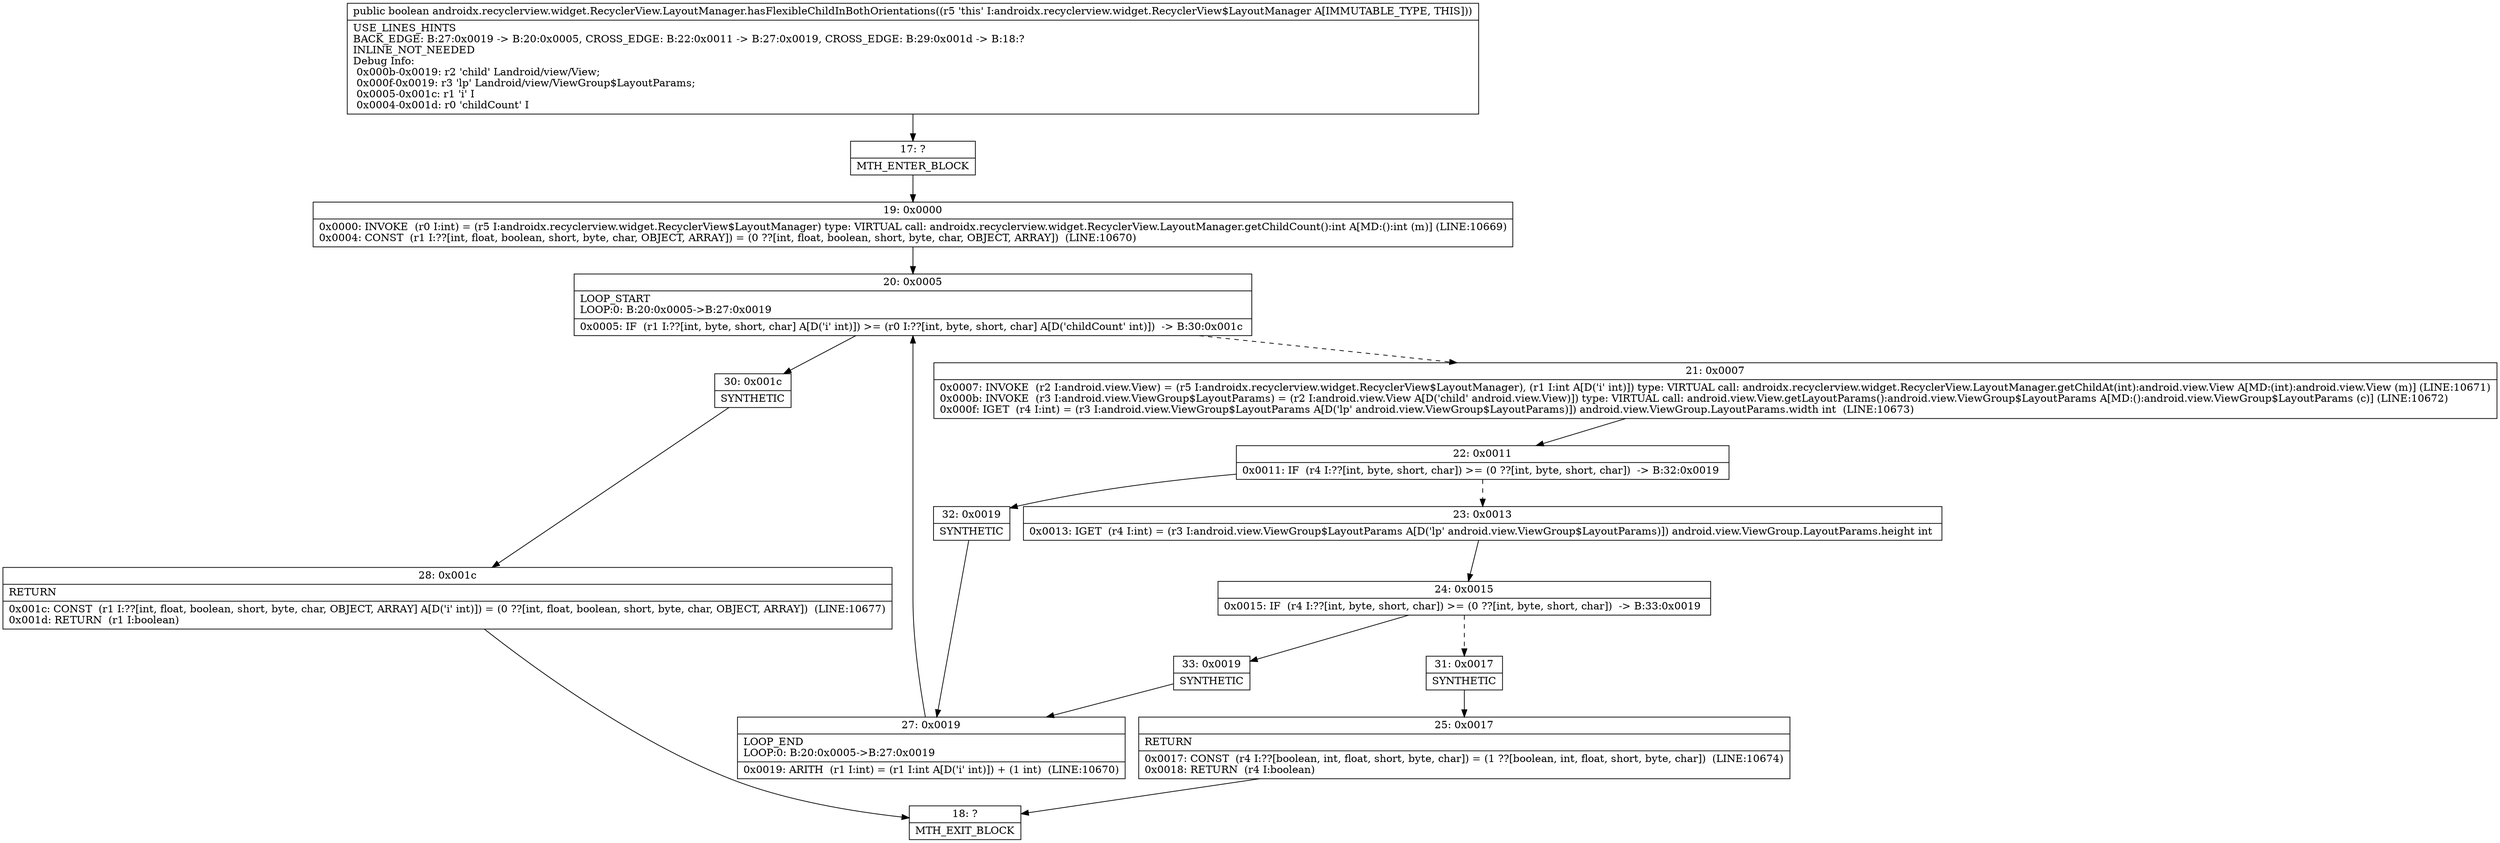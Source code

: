 digraph "CFG forandroidx.recyclerview.widget.RecyclerView.LayoutManager.hasFlexibleChildInBothOrientations()Z" {
Node_17 [shape=record,label="{17\:\ ?|MTH_ENTER_BLOCK\l}"];
Node_19 [shape=record,label="{19\:\ 0x0000|0x0000: INVOKE  (r0 I:int) = (r5 I:androidx.recyclerview.widget.RecyclerView$LayoutManager) type: VIRTUAL call: androidx.recyclerview.widget.RecyclerView.LayoutManager.getChildCount():int A[MD:():int (m)] (LINE:10669)\l0x0004: CONST  (r1 I:??[int, float, boolean, short, byte, char, OBJECT, ARRAY]) = (0 ??[int, float, boolean, short, byte, char, OBJECT, ARRAY])  (LINE:10670)\l}"];
Node_20 [shape=record,label="{20\:\ 0x0005|LOOP_START\lLOOP:0: B:20:0x0005\-\>B:27:0x0019\l|0x0005: IF  (r1 I:??[int, byte, short, char] A[D('i' int)]) \>= (r0 I:??[int, byte, short, char] A[D('childCount' int)])  \-\> B:30:0x001c \l}"];
Node_21 [shape=record,label="{21\:\ 0x0007|0x0007: INVOKE  (r2 I:android.view.View) = (r5 I:androidx.recyclerview.widget.RecyclerView$LayoutManager), (r1 I:int A[D('i' int)]) type: VIRTUAL call: androidx.recyclerview.widget.RecyclerView.LayoutManager.getChildAt(int):android.view.View A[MD:(int):android.view.View (m)] (LINE:10671)\l0x000b: INVOKE  (r3 I:android.view.ViewGroup$LayoutParams) = (r2 I:android.view.View A[D('child' android.view.View)]) type: VIRTUAL call: android.view.View.getLayoutParams():android.view.ViewGroup$LayoutParams A[MD:():android.view.ViewGroup$LayoutParams (c)] (LINE:10672)\l0x000f: IGET  (r4 I:int) = (r3 I:android.view.ViewGroup$LayoutParams A[D('lp' android.view.ViewGroup$LayoutParams)]) android.view.ViewGroup.LayoutParams.width int  (LINE:10673)\l}"];
Node_22 [shape=record,label="{22\:\ 0x0011|0x0011: IF  (r4 I:??[int, byte, short, char]) \>= (0 ??[int, byte, short, char])  \-\> B:32:0x0019 \l}"];
Node_23 [shape=record,label="{23\:\ 0x0013|0x0013: IGET  (r4 I:int) = (r3 I:android.view.ViewGroup$LayoutParams A[D('lp' android.view.ViewGroup$LayoutParams)]) android.view.ViewGroup.LayoutParams.height int \l}"];
Node_24 [shape=record,label="{24\:\ 0x0015|0x0015: IF  (r4 I:??[int, byte, short, char]) \>= (0 ??[int, byte, short, char])  \-\> B:33:0x0019 \l}"];
Node_31 [shape=record,label="{31\:\ 0x0017|SYNTHETIC\l}"];
Node_25 [shape=record,label="{25\:\ 0x0017|RETURN\l|0x0017: CONST  (r4 I:??[boolean, int, float, short, byte, char]) = (1 ??[boolean, int, float, short, byte, char])  (LINE:10674)\l0x0018: RETURN  (r4 I:boolean) \l}"];
Node_18 [shape=record,label="{18\:\ ?|MTH_EXIT_BLOCK\l}"];
Node_33 [shape=record,label="{33\:\ 0x0019|SYNTHETIC\l}"];
Node_27 [shape=record,label="{27\:\ 0x0019|LOOP_END\lLOOP:0: B:20:0x0005\-\>B:27:0x0019\l|0x0019: ARITH  (r1 I:int) = (r1 I:int A[D('i' int)]) + (1 int)  (LINE:10670)\l}"];
Node_32 [shape=record,label="{32\:\ 0x0019|SYNTHETIC\l}"];
Node_30 [shape=record,label="{30\:\ 0x001c|SYNTHETIC\l}"];
Node_28 [shape=record,label="{28\:\ 0x001c|RETURN\l|0x001c: CONST  (r1 I:??[int, float, boolean, short, byte, char, OBJECT, ARRAY] A[D('i' int)]) = (0 ??[int, float, boolean, short, byte, char, OBJECT, ARRAY])  (LINE:10677)\l0x001d: RETURN  (r1 I:boolean) \l}"];
MethodNode[shape=record,label="{public boolean androidx.recyclerview.widget.RecyclerView.LayoutManager.hasFlexibleChildInBothOrientations((r5 'this' I:androidx.recyclerview.widget.RecyclerView$LayoutManager A[IMMUTABLE_TYPE, THIS]))  | USE_LINES_HINTS\lBACK_EDGE: B:27:0x0019 \-\> B:20:0x0005, CROSS_EDGE: B:22:0x0011 \-\> B:27:0x0019, CROSS_EDGE: B:29:0x001d \-\> B:18:?\lINLINE_NOT_NEEDED\lDebug Info:\l  0x000b\-0x0019: r2 'child' Landroid\/view\/View;\l  0x000f\-0x0019: r3 'lp' Landroid\/view\/ViewGroup$LayoutParams;\l  0x0005\-0x001c: r1 'i' I\l  0x0004\-0x001d: r0 'childCount' I\l}"];
MethodNode -> Node_17;Node_17 -> Node_19;
Node_19 -> Node_20;
Node_20 -> Node_21[style=dashed];
Node_20 -> Node_30;
Node_21 -> Node_22;
Node_22 -> Node_23[style=dashed];
Node_22 -> Node_32;
Node_23 -> Node_24;
Node_24 -> Node_31[style=dashed];
Node_24 -> Node_33;
Node_31 -> Node_25;
Node_25 -> Node_18;
Node_33 -> Node_27;
Node_27 -> Node_20;
Node_32 -> Node_27;
Node_30 -> Node_28;
Node_28 -> Node_18;
}

